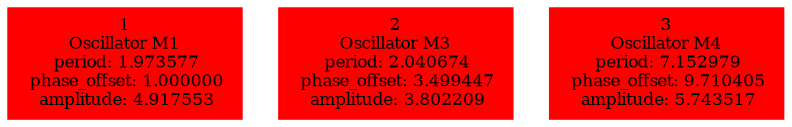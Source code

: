  digraph g{ forcelabels=true;
1 [label=<1<BR />Oscillator M1<BR /> period: 1.973577<BR /> phase_offset: 1.000000<BR /> amplitude: 4.917553>, shape=box,color=red,style=filled,fontsize=8];2 [label=<2<BR />Oscillator M3<BR /> period: 2.040674<BR /> phase_offset: 3.499447<BR /> amplitude: 3.802209>, shape=box,color=red,style=filled,fontsize=8];3 [label=<3<BR />Oscillator M4<BR /> period: 7.152979<BR /> phase_offset: 9.710405<BR /> amplitude: 5.743517>, shape=box,color=red,style=filled,fontsize=8]; }
